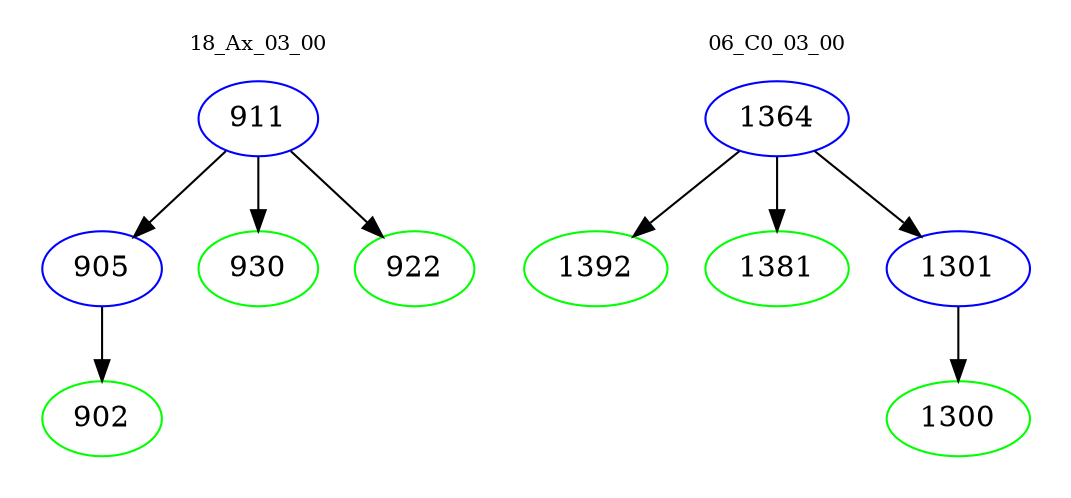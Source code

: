digraph{
subgraph cluster_0 {
color = white
label = "18_Ax_03_00";
fontsize=10;
T0_911 [label="911", color="blue"]
T0_911 -> T0_905 [color="black"]
T0_905 [label="905", color="blue"]
T0_905 -> T0_902 [color="black"]
T0_902 [label="902", color="green"]
T0_911 -> T0_930 [color="black"]
T0_930 [label="930", color="green"]
T0_911 -> T0_922 [color="black"]
T0_922 [label="922", color="green"]
}
subgraph cluster_1 {
color = white
label = "06_C0_03_00";
fontsize=10;
T1_1364 [label="1364", color="blue"]
T1_1364 -> T1_1392 [color="black"]
T1_1392 [label="1392", color="green"]
T1_1364 -> T1_1381 [color="black"]
T1_1381 [label="1381", color="green"]
T1_1364 -> T1_1301 [color="black"]
T1_1301 [label="1301", color="blue"]
T1_1301 -> T1_1300 [color="black"]
T1_1300 [label="1300", color="green"]
}
}
